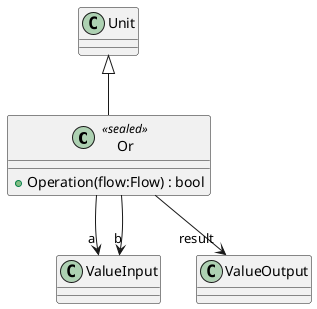 @startuml
class Or <<sealed>> {
    + Operation(flow:Flow) : bool
}
Unit <|-- Or
Or --> "a" ValueInput
Or --> "b" ValueInput
Or --> "result" ValueOutput
@enduml

